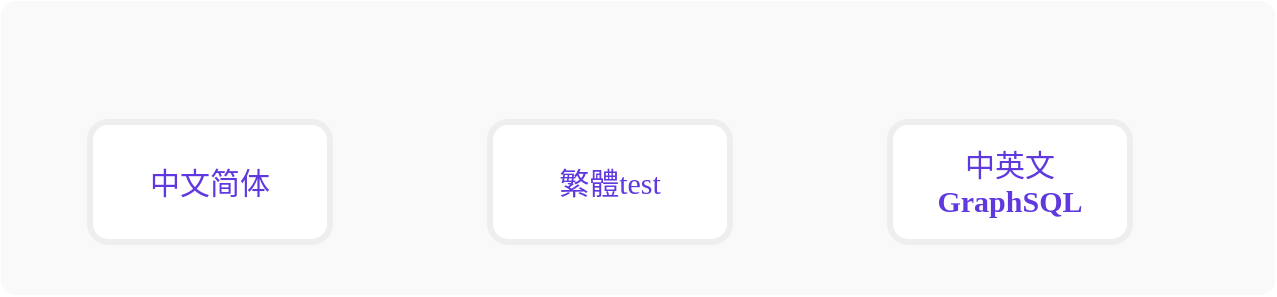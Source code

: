<mxfile version="21.7.2" type="github">
  <diagram name="第 1 页" id="it8AnUai0ouTSQVn7LDP">
    <mxGraphModel dx="1434" dy="764" grid="1" gridSize="10" guides="1" tooltips="1" connect="1" arrows="1" fold="1" page="1" pageScale="1" pageWidth="827" pageHeight="1169" math="0" shadow="0">
      <root>
        <mxCell id="0" />
        <mxCell id="1" parent="0" />
        <mxCell id="rcWM7fpsVE3WYOQHMuyr-1" value="" style="rounded=1;whiteSpace=wrap;html=1;fillColor=#F9F9F9;arcSize=4;shadow=0;strokeWidth=3;strokeColor=#F9F9F9;" parent="1" vertex="1">
          <mxGeometry x="90" y="120" width="634" height="144" as="geometry" />
        </mxCell>
        <mxCell id="rcWM7fpsVE3WYOQHMuyr-2" value="&lt;font style=&quot;font-size: 15px&quot; face=&quot;Comic Sans MS&quot;&gt;&lt;span&gt;&lt;span&gt;&lt;span style=&quot;font-weight: 400;&quot;&gt;中文简体&lt;/span&gt;&lt;br&gt;&lt;/span&gt;&lt;/span&gt;&lt;/font&gt;" style="rounded=1;whiteSpace=wrap;html=1;shadow=0;strokeWidth=3;fillColor=#FFFFFF;strokeColor=#EEEEEE;fontColor=#5F39DD;fontStyle=1;gradientColor=#ffffff;" parent="1" vertex="1">
          <mxGeometry x="133" y="179" width="120" height="60" as="geometry" />
        </mxCell>
        <mxCell id="rcWM7fpsVE3WYOQHMuyr-3" value="&lt;font style=&quot;font-size: 15px&quot; face=&quot;Comic Sans MS&quot;&gt;&lt;span&gt;&lt;span&gt;&lt;span style=&quot;font-weight: 400;&quot;&gt;繁體test&lt;/span&gt;&lt;br&gt;&lt;/span&gt;&lt;/span&gt;&lt;/font&gt;" style="rounded=1;whiteSpace=wrap;html=1;shadow=0;strokeWidth=3;fillColor=#FFFFFF;strokeColor=#EEEEEE;fontColor=#5F39DD;fontStyle=1;gradientColor=#ffffff;" parent="1" vertex="1">
          <mxGeometry x="333" y="179" width="120" height="60" as="geometry" />
        </mxCell>
        <mxCell id="rcWM7fpsVE3WYOQHMuyr-4" value="&lt;font style=&quot;font-size: 15px&quot; face=&quot;Comic Sans MS&quot;&gt;&lt;span&gt;&lt;span&gt;&lt;span style=&quot;font-weight: normal&quot;&gt;中英文&lt;/span&gt;&lt;br&gt;GraphSQL&lt;br&gt;&lt;/span&gt;&lt;/span&gt;&lt;/font&gt;" style="rounded=1;whiteSpace=wrap;html=1;shadow=0;strokeWidth=3;fillColor=#FFFFFF;strokeColor=#EEEEEE;fontColor=#5F39DD;fontStyle=1;gradientColor=#ffffff;" parent="1" vertex="1">
          <mxGeometry x="533" y="179" width="120" height="60" as="geometry" />
        </mxCell>
      </root>
    </mxGraphModel>
  </diagram>
</mxfile>
